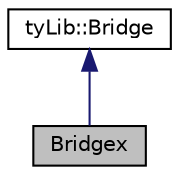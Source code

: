 digraph "Bridgex"
{
  edge [fontname="Helvetica",fontsize="10",labelfontname="Helvetica",labelfontsize="10"];
  node [fontname="Helvetica",fontsize="10",shape=record];
  Node1 [label="Bridgex",height=0.2,width=0.4,color="black", fillcolor="grey75", style="filled", fontcolor="black"];
  Node2 -> Node1 [dir="back",color="midnightblue",fontsize="10",style="solid"];
  Node2 [label="tyLib::Bridge",height=0.2,width=0.4,color="black", fillcolor="white", style="filled",URL="$classty_lib_1_1_bridge.html",tooltip="A bridge between the tyLib and an graphical representation. "];
}

